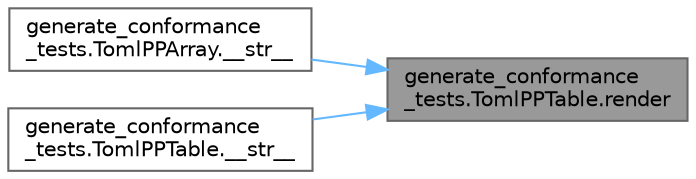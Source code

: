 digraph "generate_conformance_tests.TomlPPTable.render"
{
 // LATEX_PDF_SIZE
  bgcolor="transparent";
  edge [fontname=Helvetica,fontsize=10,labelfontname=Helvetica,labelfontsize=10];
  node [fontname=Helvetica,fontsize=10,shape=box,height=0.2,width=0.4];
  rankdir="RL";
  Node1 [id="Node000001",label="generate_conformance\l_tests.TomlPPTable.render",height=0.2,width=0.4,color="gray40", fillcolor="grey60", style="filled", fontcolor="black",tooltip=" "];
  Node1 -> Node2 [id="edge1_Node000001_Node000002",dir="back",color="steelblue1",style="solid",tooltip=" "];
  Node2 [id="Node000002",label="generate_conformance\l_tests.TomlPPArray.__str__",height=0.2,width=0.4,color="grey40", fillcolor="white", style="filled",URL="$classgenerate__conformance__tests_1_1_toml_p_p_array.html#ac7dc14ae2e770c61a8b0544a8bea97eb",tooltip=" "];
  Node1 -> Node3 [id="edge2_Node000001_Node000003",dir="back",color="steelblue1",style="solid",tooltip=" "];
  Node3 [id="Node000003",label="generate_conformance\l_tests.TomlPPTable.__str__",height=0.2,width=0.4,color="grey40", fillcolor="white", style="filled",URL="$classgenerate__conformance__tests_1_1_toml_p_p_table.html#a17c71fde30bec05093e582116e841bb3",tooltip=" "];
}

